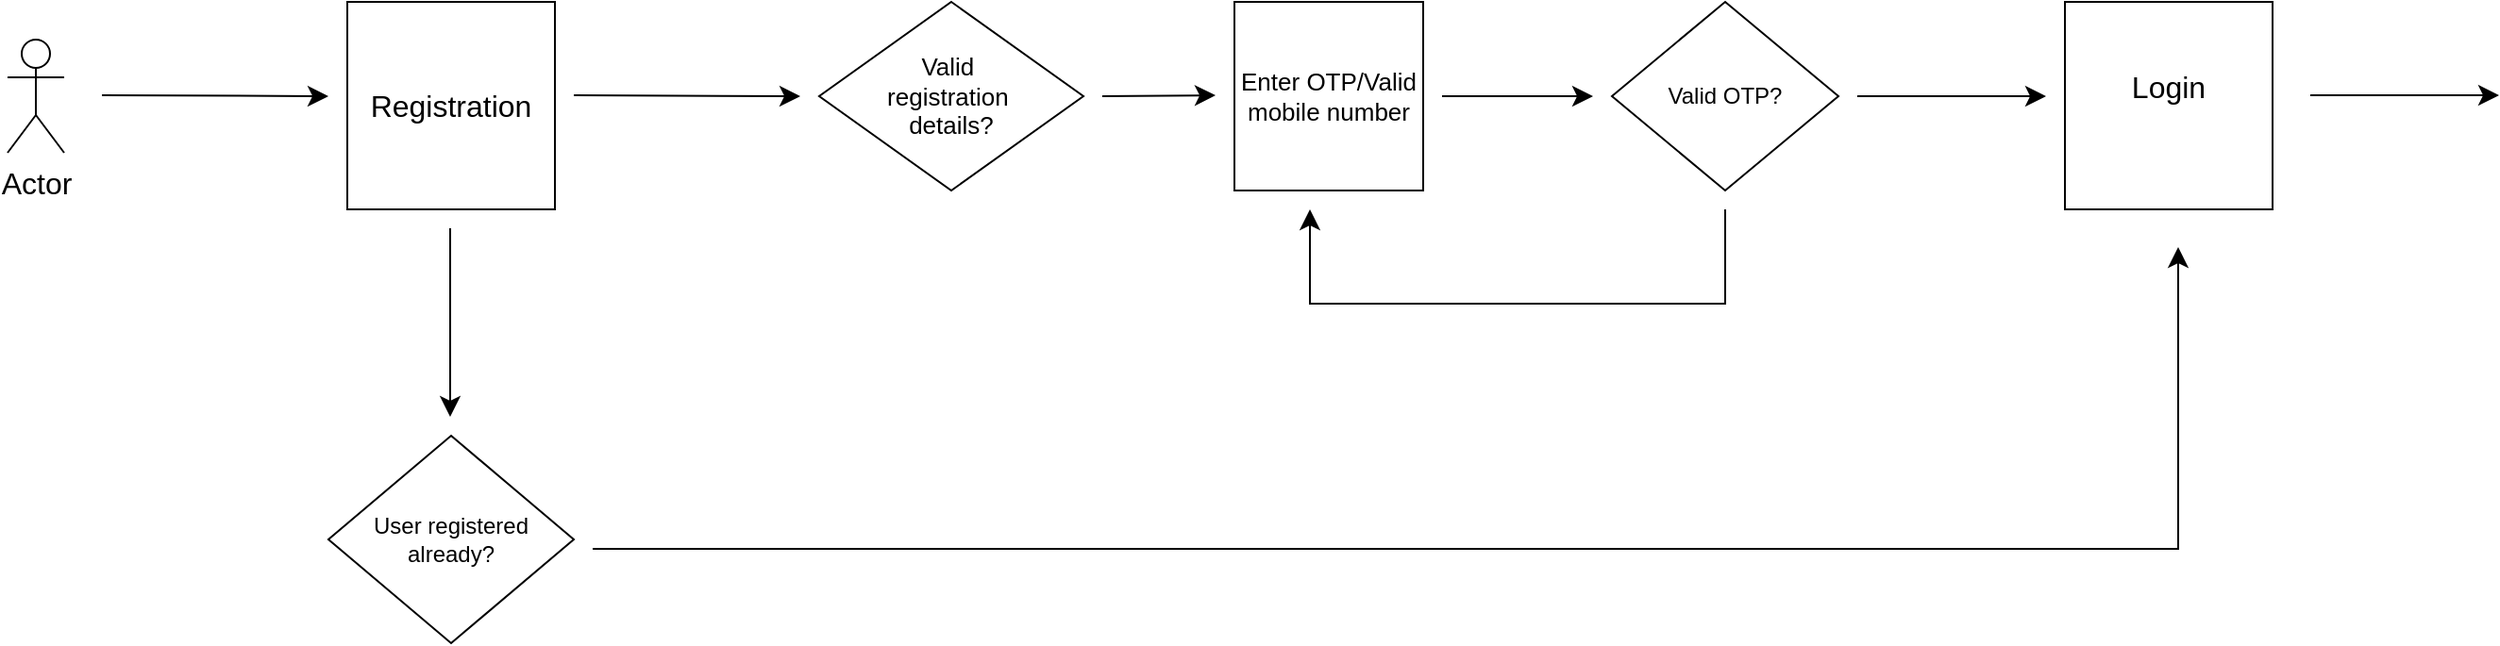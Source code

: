 <mxfile version="21.3.8" type="github">
  <diagram name="Page-1" id="10JMsJAdgL6Ty_nKgWxM">
    <mxGraphModel dx="1594" dy="1312" grid="1" gridSize="10" guides="1" tooltips="1" connect="1" arrows="1" fold="1" page="0" pageScale="1" pageWidth="850" pageHeight="1100" math="0" shadow="0">
      <root>
        <mxCell id="0" />
        <mxCell id="1" parent="0" />
        <mxCell id="BaiIBuBZKfCoYxozeQKi-1" value="Actor" style="shape=umlActor;verticalLabelPosition=bottom;verticalAlign=top;html=1;outlineConnect=0;fontSize=16;" vertex="1" parent="1">
          <mxGeometry x="-770" y="-460" width="30" height="60" as="geometry" />
        </mxCell>
        <mxCell id="BaiIBuBZKfCoYxozeQKi-3" value="Registration" style="whiteSpace=wrap;html=1;aspect=fixed;fontSize=16;" vertex="1" parent="1">
          <mxGeometry x="-590" y="-480" width="110" height="110" as="geometry" />
        </mxCell>
        <mxCell id="BaiIBuBZKfCoYxozeQKi-4" value="" style="endArrow=classic;html=1;rounded=0;fontSize=12;startSize=8;endSize=8;curved=1;" edge="1" parent="1">
          <mxGeometry width="50" height="50" relative="1" as="geometry">
            <mxPoint x="-720" y="-430.5" as="sourcePoint" />
            <mxPoint x="-600" y="-430" as="targetPoint" />
          </mxGeometry>
        </mxCell>
        <mxCell id="BaiIBuBZKfCoYxozeQKi-5" style="edgeStyle=none;curved=1;rounded=0;orthogonalLoop=1;jettySize=auto;html=1;exitX=0.5;exitY=1;exitDx=0;exitDy=0;fontSize=12;startSize=8;endSize=8;" edge="1" parent="1" source="BaiIBuBZKfCoYxozeQKi-3" target="BaiIBuBZKfCoYxozeQKi-3">
          <mxGeometry relative="1" as="geometry" />
        </mxCell>
        <mxCell id="BaiIBuBZKfCoYxozeQKi-6" value="" style="endArrow=classic;html=1;rounded=0;fontSize=12;startSize=8;endSize=8;curved=1;" edge="1" parent="1">
          <mxGeometry width="50" height="50" relative="1" as="geometry">
            <mxPoint x="-470" y="-430.5" as="sourcePoint" />
            <mxPoint x="-350" y="-430" as="targetPoint" />
          </mxGeometry>
        </mxCell>
        <mxCell id="BaiIBuBZKfCoYxozeQKi-7" value="&lt;div&gt;Valid&amp;nbsp;&lt;/div&gt;&lt;div&gt;registration&amp;nbsp;&lt;/div&gt;&lt;div&gt;details?&lt;/div&gt;" style="rhombus;whiteSpace=wrap;html=1;fontSize=13;align=center;fontStyle=0" vertex="1" parent="1">
          <mxGeometry x="-340" y="-480" width="140" height="100" as="geometry" />
        </mxCell>
        <mxCell id="BaiIBuBZKfCoYxozeQKi-8" value="Enter OTP/Valid mobile number" style="whiteSpace=wrap;html=1;aspect=fixed;fontSize=13;verticalAlign=middle;" vertex="1" parent="1">
          <mxGeometry x="-120" y="-480" width="100" height="100" as="geometry" />
        </mxCell>
        <mxCell id="BaiIBuBZKfCoYxozeQKi-9" value="" style="endArrow=classic;html=1;rounded=0;fontSize=12;startSize=8;endSize=8;curved=1;" edge="1" parent="1">
          <mxGeometry width="50" height="50" relative="1" as="geometry">
            <mxPoint x="-190" y="-430" as="sourcePoint" />
            <mxPoint x="-130" y="-430.5" as="targetPoint" />
          </mxGeometry>
        </mxCell>
        <mxCell id="BaiIBuBZKfCoYxozeQKi-10" value="Valid OTP?" style="rhombus;whiteSpace=wrap;html=1;fontSize=12;" vertex="1" parent="1">
          <mxGeometry x="80" y="-480" width="120" height="100" as="geometry" />
        </mxCell>
        <mxCell id="BaiIBuBZKfCoYxozeQKi-12" value="" style="endArrow=classic;html=1;rounded=0;fontSize=12;startSize=8;endSize=8;curved=1;" edge="1" parent="1">
          <mxGeometry width="50" height="50" relative="1" as="geometry">
            <mxPoint x="-10" y="-430" as="sourcePoint" />
            <mxPoint x="70" y="-430" as="targetPoint" />
          </mxGeometry>
        </mxCell>
        <mxCell id="BaiIBuBZKfCoYxozeQKi-15" value="" style="edgeStyle=elbowEdgeStyle;elbow=vertical;endArrow=classic;html=1;curved=0;rounded=0;endSize=8;startSize=8;fontSize=12;" edge="1" parent="1">
          <mxGeometry width="50" height="50" relative="1" as="geometry">
            <mxPoint x="140" y="-370" as="sourcePoint" />
            <mxPoint x="-80" y="-370" as="targetPoint" />
            <Array as="points">
              <mxPoint x="30" y="-320" />
            </Array>
          </mxGeometry>
        </mxCell>
        <mxCell id="BaiIBuBZKfCoYxozeQKi-17" value="User registered already?" style="rhombus;whiteSpace=wrap;html=1;fontSize=12;" vertex="1" parent="1">
          <mxGeometry x="-600" y="-250" width="130" height="110" as="geometry" />
        </mxCell>
        <mxCell id="BaiIBuBZKfCoYxozeQKi-18" value="" style="endArrow=classic;html=1;rounded=0;fontSize=12;startSize=8;endSize=8;curved=1;" edge="1" parent="1">
          <mxGeometry width="50" height="50" relative="1" as="geometry">
            <mxPoint x="-535.5" y="-360" as="sourcePoint" />
            <mxPoint x="-535.5" y="-260" as="targetPoint" />
          </mxGeometry>
        </mxCell>
        <mxCell id="BaiIBuBZKfCoYxozeQKi-19" value="" style="edgeStyle=elbowEdgeStyle;elbow=vertical;endArrow=classic;html=1;curved=0;rounded=0;endSize=8;startSize=8;fontSize=12;" edge="1" parent="1">
          <mxGeometry width="50" height="50" relative="1" as="geometry">
            <mxPoint x="-460" y="-190" as="sourcePoint" />
            <mxPoint x="380" y="-350" as="targetPoint" />
            <Array as="points">
              <mxPoint y="-190" />
            </Array>
          </mxGeometry>
        </mxCell>
        <mxCell id="BaiIBuBZKfCoYxozeQKi-20" value="&lt;div&gt;Login&lt;/div&gt;&lt;div&gt;&lt;br&gt;&lt;/div&gt;" style="whiteSpace=wrap;html=1;aspect=fixed;fontSize=16;" vertex="1" parent="1">
          <mxGeometry x="320" y="-480" width="110" height="110" as="geometry" />
        </mxCell>
        <mxCell id="BaiIBuBZKfCoYxozeQKi-21" value="" style="endArrow=classic;html=1;rounded=0;fontSize=12;startSize=8;endSize=8;curved=1;" edge="1" parent="1">
          <mxGeometry width="50" height="50" relative="1" as="geometry">
            <mxPoint x="210" y="-430" as="sourcePoint" />
            <mxPoint x="310" y="-430" as="targetPoint" />
          </mxGeometry>
        </mxCell>
        <mxCell id="BaiIBuBZKfCoYxozeQKi-22" value="" style="endArrow=classic;html=1;rounded=0;fontSize=12;startSize=8;endSize=8;curved=1;" edge="1" parent="1">
          <mxGeometry width="50" height="50" relative="1" as="geometry">
            <mxPoint x="450" y="-430.5" as="sourcePoint" />
            <mxPoint x="550" y="-430.5" as="targetPoint" />
          </mxGeometry>
        </mxCell>
      </root>
    </mxGraphModel>
  </diagram>
</mxfile>
